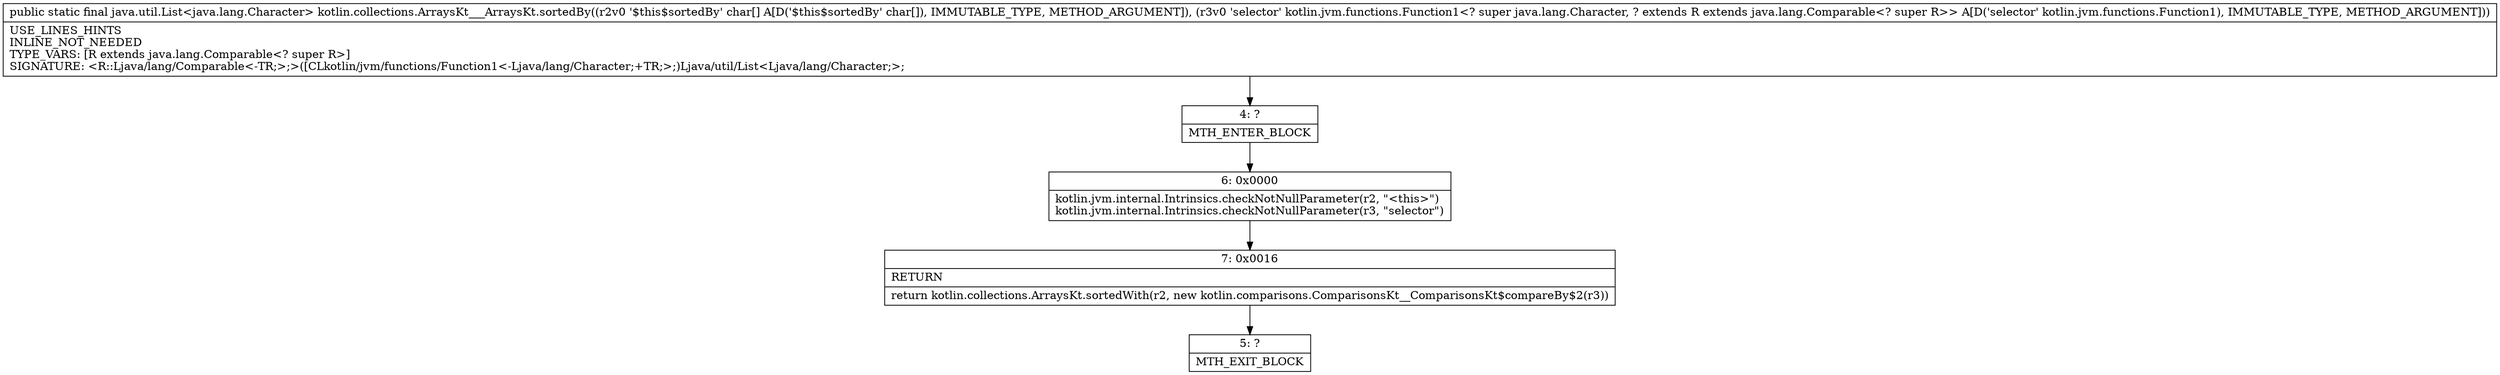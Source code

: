 digraph "CFG forkotlin.collections.ArraysKt___ArraysKt.sortedBy([CLkotlin\/jvm\/functions\/Function1;)Ljava\/util\/List;" {
Node_4 [shape=record,label="{4\:\ ?|MTH_ENTER_BLOCK\l}"];
Node_6 [shape=record,label="{6\:\ 0x0000|kotlin.jvm.internal.Intrinsics.checkNotNullParameter(r2, \"\<this\>\")\lkotlin.jvm.internal.Intrinsics.checkNotNullParameter(r3, \"selector\")\l}"];
Node_7 [shape=record,label="{7\:\ 0x0016|RETURN\l|return kotlin.collections.ArraysKt.sortedWith(r2, new kotlin.comparisons.ComparisonsKt__ComparisonsKt$compareBy$2(r3))\l}"];
Node_5 [shape=record,label="{5\:\ ?|MTH_EXIT_BLOCK\l}"];
MethodNode[shape=record,label="{public static final java.util.List\<java.lang.Character\> kotlin.collections.ArraysKt___ArraysKt.sortedBy((r2v0 '$this$sortedBy' char[] A[D('$this$sortedBy' char[]), IMMUTABLE_TYPE, METHOD_ARGUMENT]), (r3v0 'selector' kotlin.jvm.functions.Function1\<? super java.lang.Character, ? extends R extends java.lang.Comparable\<? super R\>\> A[D('selector' kotlin.jvm.functions.Function1), IMMUTABLE_TYPE, METHOD_ARGUMENT]))  | USE_LINES_HINTS\lINLINE_NOT_NEEDED\lTYPE_VARS: [R extends java.lang.Comparable\<? super R\>]\lSIGNATURE: \<R::Ljava\/lang\/Comparable\<\-TR;\>;\>([CLkotlin\/jvm\/functions\/Function1\<\-Ljava\/lang\/Character;+TR;\>;)Ljava\/util\/List\<Ljava\/lang\/Character;\>;\l}"];
MethodNode -> Node_4;Node_4 -> Node_6;
Node_6 -> Node_7;
Node_7 -> Node_5;
}

